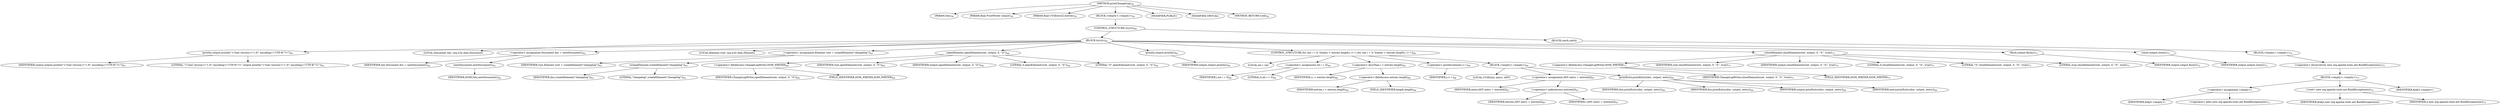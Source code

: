 digraph "printChangeLog" {  
"34" [label = <(METHOD,printChangeLog)<SUB>58</SUB>> ]
"10" [label = <(PARAM,this)<SUB>58</SUB>> ]
"35" [label = <(PARAM,final PrintWriter output)<SUB>58</SUB>> ]
"36" [label = <(PARAM,final CVSEntry[] entries)<SUB>59</SUB>> ]
"37" [label = <(BLOCK,&lt;empty&gt;,&lt;empty&gt;)<SUB>59</SUB>> ]
"38" [label = <(CONTROL_STRUCTURE,try,try)<SUB>60</SUB>> ]
"39" [label = <(BLOCK,try,try)<SUB>60</SUB>> ]
"40" [label = <(println,output.println(&quot;&lt;?xml version=\&quot;1.0\&quot; encoding=\&quot;UTF-8\&quot;?&gt;&quot;))<SUB>61</SUB>> ]
"41" [label = <(IDENTIFIER,output,output.println(&quot;&lt;?xml version=\&quot;1.0\&quot; encoding=\&quot;UTF-8\&quot;?&gt;&quot;))<SUB>61</SUB>> ]
"42" [label = <(LITERAL,&quot;&lt;?xml version=\&quot;1.0\&quot; encoding=\&quot;UTF-8\&quot;?&gt;&quot;,output.println(&quot;&lt;?xml version=\&quot;1.0\&quot; encoding=\&quot;UTF-8\&quot;?&gt;&quot;))<SUB>61</SUB>> ]
"43" [label = <(LOCAL,Document doc: org.w3c.dom.Document)> ]
"44" [label = <(&lt;operator&gt;.assignment,Document doc = newDocument())<SUB>62</SUB>> ]
"45" [label = <(IDENTIFIER,doc,Document doc = newDocument())<SUB>62</SUB>> ]
"46" [label = <(newDocument,newDocument())<SUB>62</SUB>> ]
"47" [label = <(IDENTIFIER,DOMUtils,newDocument())<SUB>62</SUB>> ]
"48" [label = <(LOCAL,Element root: org.w3c.dom.Element)> ]
"49" [label = <(&lt;operator&gt;.assignment,Element root = createElement(&quot;changelog&quot;))<SUB>63</SUB>> ]
"50" [label = <(IDENTIFIER,root,Element root = createElement(&quot;changelog&quot;))<SUB>63</SUB>> ]
"51" [label = <(createElement,createElement(&quot;changelog&quot;))<SUB>63</SUB>> ]
"52" [label = <(IDENTIFIER,doc,createElement(&quot;changelog&quot;))<SUB>63</SUB>> ]
"53" [label = <(LITERAL,&quot;changelog&quot;,createElement(&quot;changelog&quot;))<SUB>63</SUB>> ]
"54" [label = <(openElement,openElement(root, output, 0, &quot;\t&quot;))<SUB>64</SUB>> ]
"55" [label = <(&lt;operator&gt;.fieldAccess,ChangeLogWriter.DOM_WRITER)<SUB>64</SUB>> ]
"56" [label = <(IDENTIFIER,ChangeLogWriter,openElement(root, output, 0, &quot;\t&quot;))<SUB>64</SUB>> ]
"57" [label = <(FIELD_IDENTIFIER,DOM_WRITER,DOM_WRITER)<SUB>64</SUB>> ]
"58" [label = <(IDENTIFIER,root,openElement(root, output, 0, &quot;\t&quot;))<SUB>64</SUB>> ]
"59" [label = <(IDENTIFIER,output,openElement(root, output, 0, &quot;\t&quot;))<SUB>64</SUB>> ]
"60" [label = <(LITERAL,0,openElement(root, output, 0, &quot;\t&quot;))<SUB>64</SUB>> ]
"61" [label = <(LITERAL,&quot;\t&quot;,openElement(root, output, 0, &quot;\t&quot;))<SUB>64</SUB>> ]
"62" [label = <(println,output.println())<SUB>65</SUB>> ]
"63" [label = <(IDENTIFIER,output,output.println())<SUB>65</SUB>> ]
"64" [label = <(CONTROL_STRUCTURE,for (int i = 0; Some(i &lt; entries.length); i++),for (int i = 0; Some(i &lt; entries.length); i++))<SUB>66</SUB>> ]
"65" [label = <(LOCAL,int i: int)> ]
"66" [label = <(&lt;operator&gt;.assignment,int i = 0)<SUB>66</SUB>> ]
"67" [label = <(IDENTIFIER,i,int i = 0)<SUB>66</SUB>> ]
"68" [label = <(LITERAL,0,int i = 0)<SUB>66</SUB>> ]
"69" [label = <(&lt;operator&gt;.lessThan,i &lt; entries.length)<SUB>66</SUB>> ]
"70" [label = <(IDENTIFIER,i,i &lt; entries.length)<SUB>66</SUB>> ]
"71" [label = <(&lt;operator&gt;.fieldAccess,entries.length)<SUB>66</SUB>> ]
"72" [label = <(IDENTIFIER,entries,i &lt; entries.length)<SUB>66</SUB>> ]
"73" [label = <(FIELD_IDENTIFIER,length,length)<SUB>66</SUB>> ]
"74" [label = <(&lt;operator&gt;.postIncrement,i++)<SUB>66</SUB>> ]
"75" [label = <(IDENTIFIER,i,i++)<SUB>66</SUB>> ]
"76" [label = <(BLOCK,&lt;empty&gt;,&lt;empty&gt;)<SUB>66</SUB>> ]
"77" [label = <(LOCAL,CVSEntry entry: ANY)> ]
"78" [label = <(&lt;operator&gt;.assignment,ANY entry = entries[i])<SUB>67</SUB>> ]
"79" [label = <(IDENTIFIER,entry,ANY entry = entries[i])<SUB>67</SUB>> ]
"80" [label = <(&lt;operator&gt;.indexAccess,entries[i])<SUB>67</SUB>> ]
"81" [label = <(IDENTIFIER,entries,ANY entry = entries[i])<SUB>67</SUB>> ]
"82" [label = <(IDENTIFIER,i,ANY entry = entries[i])<SUB>67</SUB>> ]
"83" [label = <(printEntry,printEntry(doc, output, entry))<SUB>69</SUB>> ]
"9" [label = <(IDENTIFIER,this,printEntry(doc, output, entry))<SUB>69</SUB>> ]
"84" [label = <(IDENTIFIER,doc,printEntry(doc, output, entry))<SUB>69</SUB>> ]
"85" [label = <(IDENTIFIER,output,printEntry(doc, output, entry))<SUB>69</SUB>> ]
"86" [label = <(IDENTIFIER,entry,printEntry(doc, output, entry))<SUB>69</SUB>> ]
"87" [label = <(closeElement,closeElement(root, output, 0, &quot;\t&quot;, true))<SUB>71</SUB>> ]
"88" [label = <(&lt;operator&gt;.fieldAccess,ChangeLogWriter.DOM_WRITER)<SUB>71</SUB>> ]
"89" [label = <(IDENTIFIER,ChangeLogWriter,closeElement(root, output, 0, &quot;\t&quot;, true))<SUB>71</SUB>> ]
"90" [label = <(FIELD_IDENTIFIER,DOM_WRITER,DOM_WRITER)<SUB>71</SUB>> ]
"91" [label = <(IDENTIFIER,root,closeElement(root, output, 0, &quot;\t&quot;, true))<SUB>71</SUB>> ]
"92" [label = <(IDENTIFIER,output,closeElement(root, output, 0, &quot;\t&quot;, true))<SUB>71</SUB>> ]
"93" [label = <(LITERAL,0,closeElement(root, output, 0, &quot;\t&quot;, true))<SUB>71</SUB>> ]
"94" [label = <(LITERAL,&quot;\t&quot;,closeElement(root, output, 0, &quot;\t&quot;, true))<SUB>71</SUB>> ]
"95" [label = <(LITERAL,true,closeElement(root, output, 0, &quot;\t&quot;, true))<SUB>71</SUB>> ]
"96" [label = <(flush,output.flush())<SUB>72</SUB>> ]
"97" [label = <(IDENTIFIER,output,output.flush())<SUB>72</SUB>> ]
"98" [label = <(close,output.close())<SUB>73</SUB>> ]
"99" [label = <(IDENTIFIER,output,output.close())<SUB>73</SUB>> ]
"100" [label = <(BLOCK,catch,catch)> ]
"101" [label = <(BLOCK,&lt;empty&gt;,&lt;empty&gt;)<SUB>74</SUB>> ]
"102" [label = <(&lt;operator&gt;.throw,throw new org.apache.tools.ant.BuildException(e);)<SUB>75</SUB>> ]
"103" [label = <(BLOCK,&lt;empty&gt;,&lt;empty&gt;)<SUB>75</SUB>> ]
"104" [label = <(&lt;operator&gt;.assignment,&lt;empty&gt;)> ]
"105" [label = <(IDENTIFIER,$obj3,&lt;empty&gt;)> ]
"106" [label = <(&lt;operator&gt;.alloc,new org.apache.tools.ant.BuildException(e))<SUB>75</SUB>> ]
"107" [label = <(&lt;init&gt;,new org.apache.tools.ant.BuildException(e))<SUB>75</SUB>> ]
"108" [label = <(IDENTIFIER,$obj3,new org.apache.tools.ant.BuildException(e))> ]
"109" [label = <(IDENTIFIER,e,new org.apache.tools.ant.BuildException(e))<SUB>75</SUB>> ]
"110" [label = <(IDENTIFIER,$obj3,&lt;empty&gt;)> ]
"111" [label = <(MODIFIER,PUBLIC)> ]
"112" [label = <(MODIFIER,VIRTUAL)> ]
"113" [label = <(METHOD_RETURN,void)<SUB>58</SUB>> ]
  "34" -> "10" 
  "34" -> "35" 
  "34" -> "36" 
  "34" -> "37" 
  "34" -> "111" 
  "34" -> "112" 
  "34" -> "113" 
  "37" -> "38" 
  "38" -> "39" 
  "38" -> "100" 
  "39" -> "40" 
  "39" -> "43" 
  "39" -> "44" 
  "39" -> "48" 
  "39" -> "49" 
  "39" -> "54" 
  "39" -> "62" 
  "39" -> "64" 
  "39" -> "87" 
  "39" -> "96" 
  "39" -> "98" 
  "40" -> "41" 
  "40" -> "42" 
  "44" -> "45" 
  "44" -> "46" 
  "46" -> "47" 
  "49" -> "50" 
  "49" -> "51" 
  "51" -> "52" 
  "51" -> "53" 
  "54" -> "55" 
  "54" -> "58" 
  "54" -> "59" 
  "54" -> "60" 
  "54" -> "61" 
  "55" -> "56" 
  "55" -> "57" 
  "62" -> "63" 
  "64" -> "65" 
  "64" -> "66" 
  "64" -> "69" 
  "64" -> "74" 
  "64" -> "76" 
  "66" -> "67" 
  "66" -> "68" 
  "69" -> "70" 
  "69" -> "71" 
  "71" -> "72" 
  "71" -> "73" 
  "74" -> "75" 
  "76" -> "77" 
  "76" -> "78" 
  "76" -> "83" 
  "78" -> "79" 
  "78" -> "80" 
  "80" -> "81" 
  "80" -> "82" 
  "83" -> "9" 
  "83" -> "84" 
  "83" -> "85" 
  "83" -> "86" 
  "87" -> "88" 
  "87" -> "91" 
  "87" -> "92" 
  "87" -> "93" 
  "87" -> "94" 
  "87" -> "95" 
  "88" -> "89" 
  "88" -> "90" 
  "96" -> "97" 
  "98" -> "99" 
  "100" -> "101" 
  "101" -> "102" 
  "102" -> "103" 
  "103" -> "104" 
  "103" -> "107" 
  "103" -> "110" 
  "104" -> "105" 
  "104" -> "106" 
  "107" -> "108" 
  "107" -> "109" 
}
